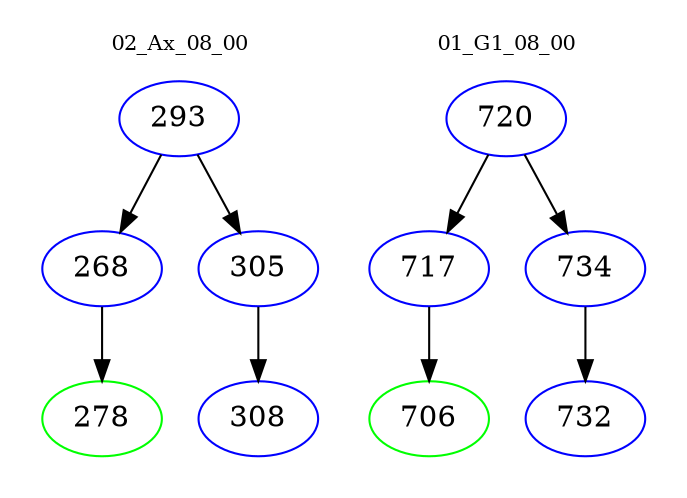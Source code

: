 digraph{
subgraph cluster_0 {
color = white
label = "02_Ax_08_00";
fontsize=10;
T0_293 [label="293", color="blue"]
T0_293 -> T0_268 [color="black"]
T0_268 [label="268", color="blue"]
T0_268 -> T0_278 [color="black"]
T0_278 [label="278", color="green"]
T0_293 -> T0_305 [color="black"]
T0_305 [label="305", color="blue"]
T0_305 -> T0_308 [color="black"]
T0_308 [label="308", color="blue"]
}
subgraph cluster_1 {
color = white
label = "01_G1_08_00";
fontsize=10;
T1_720 [label="720", color="blue"]
T1_720 -> T1_717 [color="black"]
T1_717 [label="717", color="blue"]
T1_717 -> T1_706 [color="black"]
T1_706 [label="706", color="green"]
T1_720 -> T1_734 [color="black"]
T1_734 [label="734", color="blue"]
T1_734 -> T1_732 [color="black"]
T1_732 [label="732", color="blue"]
}
}
